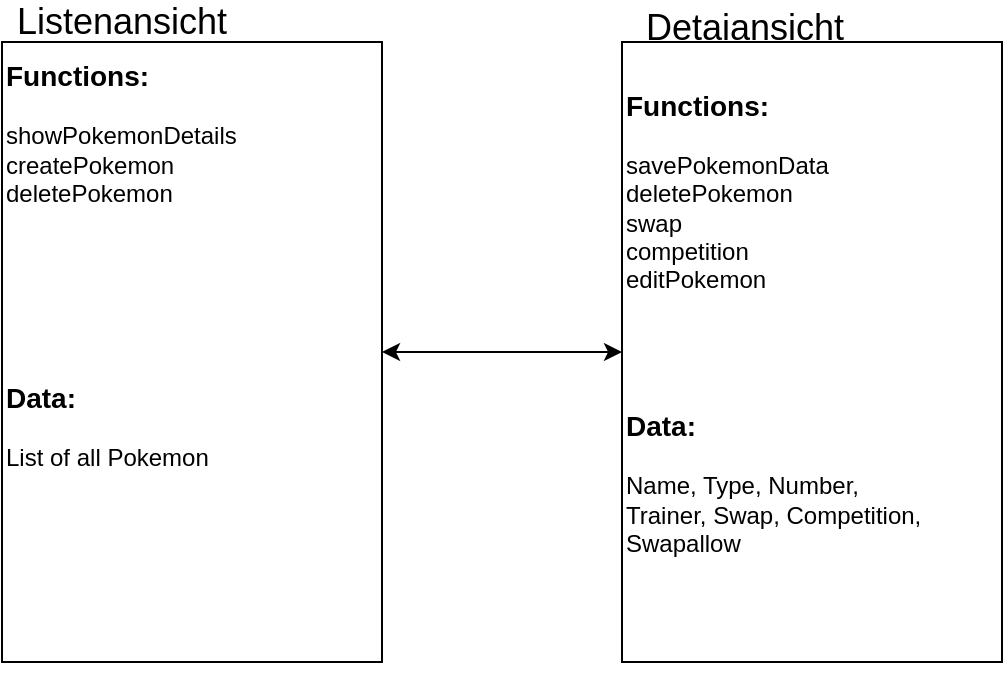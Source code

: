 <mxfile version="12.1.9" type="github" pages="1">
  <diagram id="cNJkFCSaknwnPunpVot7" name="Page-1">
    <mxGraphModel dx="2288" dy="1140" grid="1" gridSize="10" guides="1" tooltips="1" connect="1" arrows="1" fold="1" page="1" pageScale="1" pageWidth="827" pageHeight="1169" math="0" shadow="0">
      <root>
        <mxCell id="0"/>
        <mxCell id="1" parent="0"/>
        <mxCell id="Mk9AaV5z9TmCH492RJ5G-5" value="&lt;br&gt;&lt;font style=&quot;font-size: 14px&quot;&gt;&lt;b&gt;Functions:&lt;/b&gt;&lt;/font&gt;&lt;br&gt;&lt;br&gt;showPokemonDetails&lt;br&gt;createPokemon&lt;br&gt;deletePokemon&lt;br&gt;&lt;br&gt;&lt;br&gt;&lt;br&gt;&lt;br&gt;&lt;br&gt;&lt;br&gt;&lt;font style=&quot;font-size: 14px&quot;&gt;&lt;b&gt;Data:&lt;/b&gt;&lt;/font&gt;&lt;br&gt;&lt;br&gt;List of all Pokemon&lt;br&gt;&lt;br&gt;&lt;br&gt;&lt;br&gt;&lt;br&gt;&lt;br&gt;&lt;br&gt;&lt;br&gt;" style="rounded=0;whiteSpace=wrap;html=1;align=left;" parent="1" vertex="1">
          <mxGeometry x="140" y="80" width="190" height="310" as="geometry"/>
        </mxCell>
        <mxCell id="Mk9AaV5z9TmCH492RJ5G-6" value="&lt;font style=&quot;font-size: 18px&quot;&gt;Listenansicht&lt;/font&gt;" style="text;html=1;strokeColor=none;fillColor=none;align=center;verticalAlign=middle;whiteSpace=wrap;rounded=0;" parent="1" vertex="1">
          <mxGeometry x="180" y="60" width="40" height="20" as="geometry"/>
        </mxCell>
        <mxCell id="Mk9AaV5z9TmCH492RJ5G-7" value="&lt;font style=&quot;font-size: 14px&quot;&gt;&lt;b&gt;Functions:&lt;/b&gt;&lt;/font&gt;&lt;br&gt;&lt;br&gt;savePokemonData&lt;br&gt;deletePokemon&lt;br&gt;swap&lt;br&gt;competition&lt;br&gt;editPokemon&lt;br&gt;&lt;br&gt;&lt;br&gt;&lt;br&gt;&lt;br&gt;&lt;b&gt;&lt;font style=&quot;font-size: 14px&quot;&gt;Data:&lt;/font&gt;&lt;/b&gt;&lt;br&gt;&lt;br&gt;Name, Type, Number,&lt;br&gt;Trainer, Swap, Competition,&lt;br&gt;Swapallow&lt;br&gt;&lt;br&gt;&lt;br&gt;" style="rounded=0;whiteSpace=wrap;html=1;align=left;" parent="1" vertex="1">
          <mxGeometry x="450" y="80" width="190" height="310" as="geometry"/>
        </mxCell>
        <mxCell id="Mk9AaV5z9TmCH492RJ5G-8" value="&lt;font style=&quot;font-size: 18px&quot;&gt;Detaiansicht&lt;/font&gt;" style="text;html=1;resizable=0;points=[];autosize=1;align=left;verticalAlign=top;spacingTop=-4;" parent="1" vertex="1">
          <mxGeometry x="460" y="60" width="110" height="20" as="geometry"/>
        </mxCell>
        <mxCell id="Mk9AaV5z9TmCH492RJ5G-9" value="" style="endArrow=classic;startArrow=classic;html=1;entryX=0;entryY=0.5;entryDx=0;entryDy=0;exitX=1;exitY=0.5;exitDx=0;exitDy=0;" parent="1" source="Mk9AaV5z9TmCH492RJ5G-5" target="Mk9AaV5z9TmCH492RJ5G-7" edge="1">
          <mxGeometry width="50" height="50" relative="1" as="geometry">
            <mxPoint x="140" y="460" as="sourcePoint"/>
            <mxPoint x="190" y="410" as="targetPoint"/>
            <Array as="points"/>
          </mxGeometry>
        </mxCell>
      </root>
    </mxGraphModel>
  </diagram>
</mxfile>
